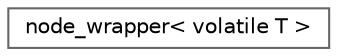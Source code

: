 digraph "Graphical Class Hierarchy"
{
 // LATEX_PDF_SIZE
  bgcolor="transparent";
  edge [fontname=Helvetica,fontsize=10,labelfontname=Helvetica,labelfontsize=10];
  node [fontname=Helvetica,fontsize=10,shape=box,height=0.2,width=0.4];
  rankdir="LR";
  Node0 [id="Node000000",label="node_wrapper\< volatile T \>",height=0.2,width=0.4,color="grey40", fillcolor="white", style="filled",URL="$structnode__wrapper_3_01volatile_01_t_01_4.html",tooltip=" "];
}
